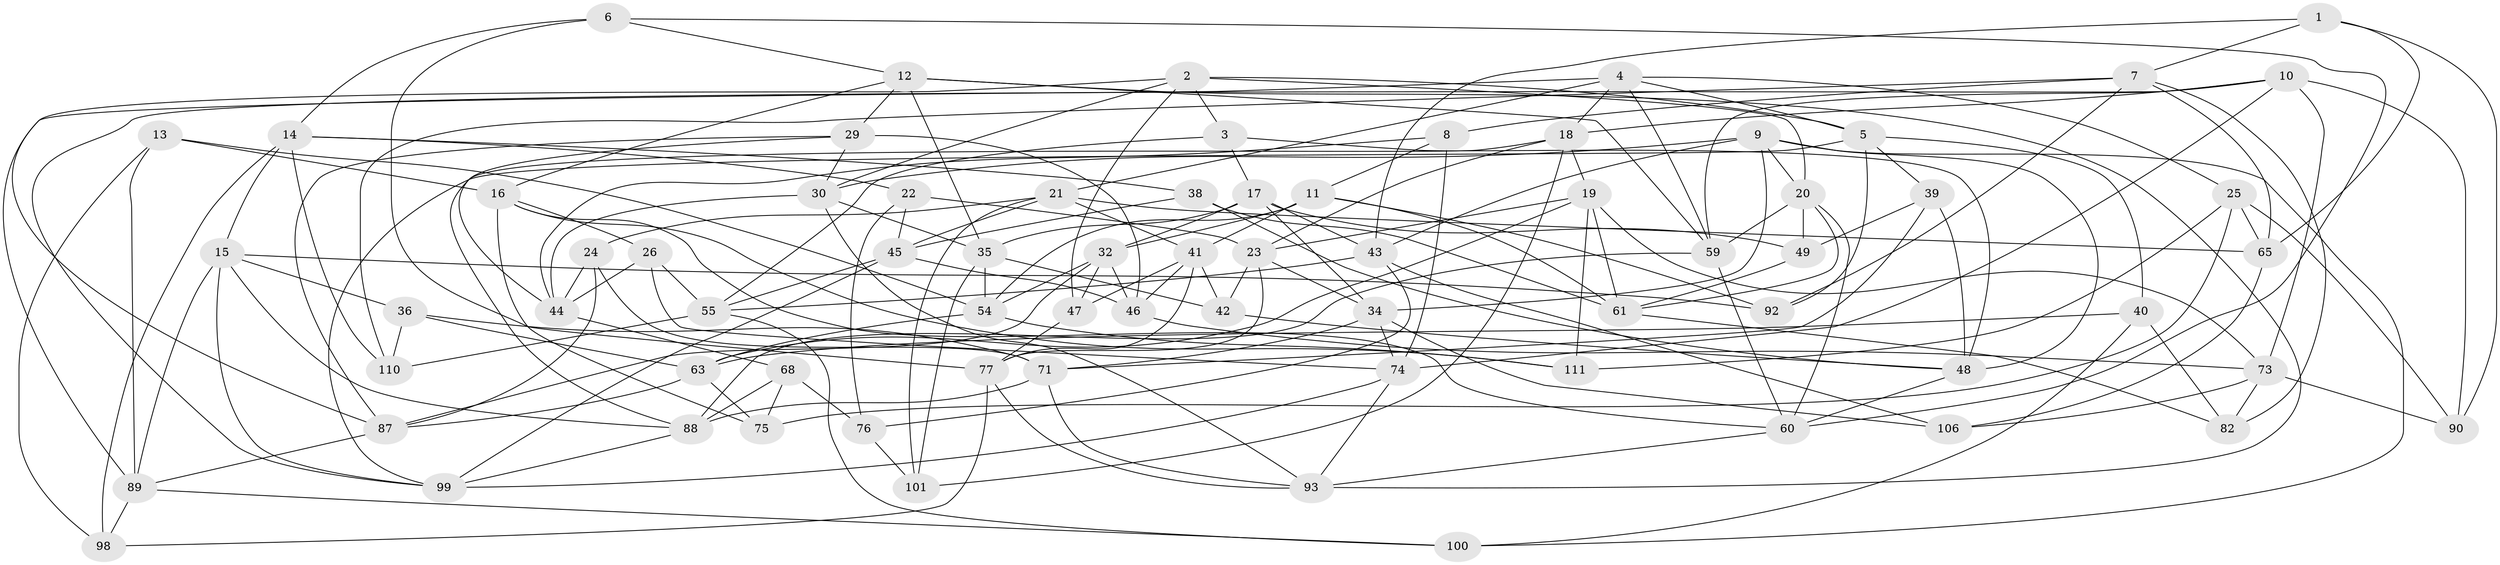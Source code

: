 // original degree distribution, {4: 1.0}
// Generated by graph-tools (version 1.1) at 2025/11/02/27/25 16:11:42]
// undirected, 72 vertices, 187 edges
graph export_dot {
graph [start="1"]
  node [color=gray90,style=filled];
  1;
  2 [super="+58"];
  3;
  4 [super="+91"];
  5 [super="+94"];
  6;
  7 [super="+66"];
  8;
  9 [super="+50"];
  10 [super="+28"];
  11 [super="+72"];
  12 [super="+64"];
  13;
  14 [super="+104"];
  15 [super="+83"];
  16 [super="+31"];
  17 [super="+53"];
  18 [super="+51"];
  19 [super="+37"];
  20 [super="+27"];
  21 [super="+96"];
  22;
  23 [super="+62"];
  24;
  25 [super="+78"];
  26;
  29 [super="+102"];
  30 [super="+103"];
  32 [super="+33"];
  34 [super="+69"];
  35 [super="+112"];
  36;
  38;
  39;
  40;
  41 [super="+85"];
  42;
  43 [super="+56"];
  44 [super="+84"];
  45 [super="+52"];
  46 [super="+86"];
  47;
  48 [super="+57"];
  49;
  54 [super="+115"];
  55 [super="+81"];
  59 [super="+114"];
  60 [super="+105"];
  61 [super="+67"];
  63 [super="+107"];
  65 [super="+70"];
  68;
  71 [super="+113"];
  73 [super="+117"];
  74 [super="+80"];
  75;
  76;
  77 [super="+79"];
  82;
  87 [super="+116"];
  88 [super="+108"];
  89 [super="+97"];
  90;
  92;
  93 [super="+95"];
  98;
  99 [super="+109"];
  100;
  101;
  106;
  110;
  111;
  1 -- 7;
  1 -- 90;
  1 -- 65;
  1 -- 43;
  2 -- 5;
  2 -- 47;
  2 -- 3;
  2 -- 20;
  2 -- 30;
  2 -- 87;
  3 -- 55;
  3 -- 17;
  3 -- 48;
  4 -- 59;
  4 -- 5;
  4 -- 18;
  4 -- 89;
  4 -- 21;
  4 -- 25;
  5 -- 40;
  5 -- 92;
  5 -- 99;
  5 -- 39;
  6 -- 14;
  6 -- 60;
  6 -- 12;
  6 -- 77;
  7 -- 8;
  7 -- 92;
  7 -- 65;
  7 -- 82;
  7 -- 110;
  8 -- 11;
  8 -- 44;
  8 -- 74;
  9 -- 30;
  9 -- 100;
  9 -- 48;
  9 -- 43;
  9 -- 20;
  9 -- 34;
  10 -- 90;
  10 -- 74;
  10 -- 59;
  10 -- 99;
  10 -- 73;
  10 -- 18;
  11 -- 61;
  11 -- 41;
  11 -- 32;
  11 -- 92;
  11 -- 54;
  12 -- 16;
  12 -- 59;
  12 -- 35;
  12 -- 93;
  12 -- 29;
  13 -- 54;
  13 -- 16;
  13 -- 89;
  13 -- 98;
  14 -- 110;
  14 -- 98;
  14 -- 38;
  14 -- 22;
  14 -- 15;
  15 -- 92;
  15 -- 89;
  15 -- 88;
  15 -- 99;
  15 -- 36;
  16 -- 26;
  16 -- 60;
  16 -- 75;
  16 -- 111;
  17 -- 35;
  17 -- 32;
  17 -- 34;
  17 -- 49;
  17 -- 43;
  18 -- 23;
  18 -- 101;
  18 -- 88;
  18 -- 19;
  19 -- 111;
  19 -- 61;
  19 -- 73;
  19 -- 63;
  19 -- 23;
  20 -- 59;
  20 -- 60;
  20 -- 49;
  20 -- 61;
  21 -- 65;
  21 -- 45;
  21 -- 24;
  21 -- 41;
  21 -- 101;
  22 -- 76;
  22 -- 23;
  22 -- 45;
  23 -- 42;
  23 -- 77;
  23 -- 34;
  24 -- 71;
  24 -- 44;
  24 -- 87;
  25 -- 90;
  25 -- 111;
  25 -- 65 [weight=2];
  25 -- 75;
  26 -- 44;
  26 -- 55;
  26 -- 74;
  29 -- 87;
  29 -- 30;
  29 -- 44;
  29 -- 46 [weight=2];
  30 -- 44;
  30 -- 93;
  30 -- 35;
  32 -- 87;
  32 -- 47;
  32 -- 54;
  32 -- 46;
  34 -- 106;
  34 -- 71;
  34 -- 74;
  35 -- 42;
  35 -- 54;
  35 -- 101;
  36 -- 110;
  36 -- 63;
  36 -- 71;
  38 -- 48;
  38 -- 45;
  38 -- 61;
  39 -- 49;
  39 -- 71;
  39 -- 48;
  40 -- 63;
  40 -- 100;
  40 -- 82;
  41 -- 42;
  41 -- 46;
  41 -- 47;
  41 -- 77;
  42 -- 48;
  43 -- 76;
  43 -- 106;
  43 -- 55;
  44 -- 68;
  45 -- 99;
  45 -- 46;
  45 -- 55;
  46 -- 73;
  47 -- 77;
  48 -- 60;
  49 -- 61;
  54 -- 63;
  54 -- 111;
  55 -- 110;
  55 -- 100;
  59 -- 88;
  59 -- 60;
  60 -- 93;
  61 -- 82;
  63 -- 75;
  63 -- 87;
  65 -- 106;
  68 -- 75;
  68 -- 76;
  68 -- 88;
  71 -- 88;
  71 -- 93;
  73 -- 106;
  73 -- 82;
  73 -- 90;
  74 -- 93;
  74 -- 99;
  76 -- 101;
  77 -- 98;
  77 -- 93;
  87 -- 89;
  88 -- 99;
  89 -- 100;
  89 -- 98;
}
